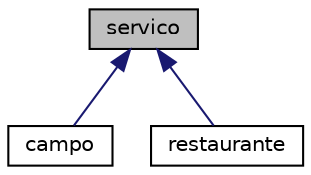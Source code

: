 digraph "servico"
{
  edge [fontname="Helvetica",fontsize="10",labelfontname="Helvetica",labelfontsize="10"];
  node [fontname="Helvetica",fontsize="10",shape=record];
  Node1 [label="servico",height=0.2,width=0.4,color="black", fillcolor="grey75", style="filled", fontcolor="black"];
  Node1 -> Node2 [dir="back",color="midnightblue",fontsize="10",style="solid",fontname="Helvetica"];
  Node2 [label="campo",height=0.2,width=0.4,color="black", fillcolor="white", style="filled",URL="$classcampo.html"];
  Node1 -> Node3 [dir="back",color="midnightblue",fontsize="10",style="solid",fontname="Helvetica"];
  Node3 [label="restaurante",height=0.2,width=0.4,color="black", fillcolor="white", style="filled",URL="$classrestaurante.html"];
}

